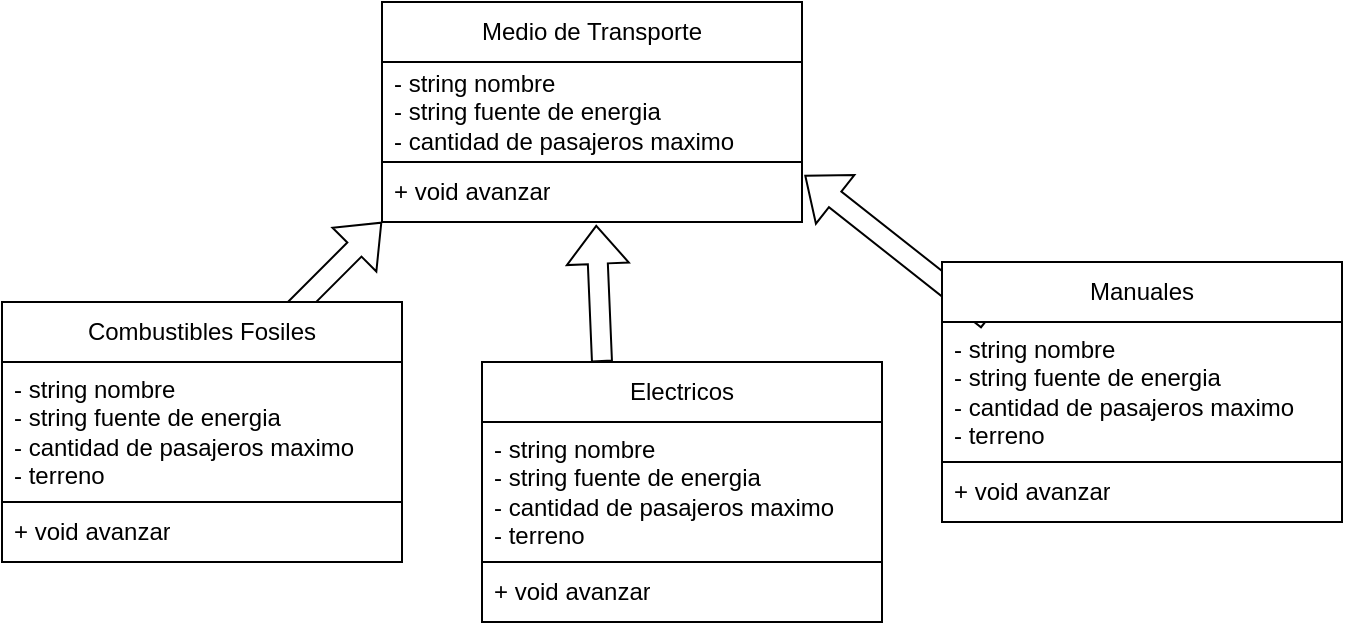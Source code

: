 <mxfile version="26.2.14">
  <diagram name="Page-1" id="7MziqTJtRVULlghhqKGb">
    <mxGraphModel dx="1042" dy="562" grid="1" gridSize="10" guides="1" tooltips="1" connect="1" arrows="1" fold="1" page="1" pageScale="1" pageWidth="850" pageHeight="1100" math="0" shadow="0">
      <root>
        <mxCell id="0" />
        <mxCell id="1" parent="0" />
        <mxCell id="FD1AK0MsAcTXcXOlc3f2-2" value="Medio de Transporte" style="swimlane;fontStyle=0;childLayout=stackLayout;horizontal=1;startSize=30;horizontalStack=0;resizeParent=1;resizeParentMax=0;resizeLast=0;collapsible=1;marginBottom=0;whiteSpace=wrap;html=1;" vertex="1" parent="1">
          <mxGeometry x="250" y="140" width="210" height="110" as="geometry" />
        </mxCell>
        <mxCell id="FD1AK0MsAcTXcXOlc3f2-3" value="- string nombre&lt;div&gt;- string fuente de energia&lt;/div&gt;&lt;div&gt;- cantidad de pasajeros maximo&lt;/div&gt;" style="text;strokeColor=default;fillColor=none;align=left;verticalAlign=middle;spacingLeft=4;spacingRight=4;overflow=hidden;points=[[0,0.5],[1,0.5]];portConstraint=eastwest;rotatable=0;whiteSpace=wrap;html=1;" vertex="1" parent="FD1AK0MsAcTXcXOlc3f2-2">
          <mxGeometry y="30" width="210" height="50" as="geometry" />
        </mxCell>
        <mxCell id="FD1AK0MsAcTXcXOlc3f2-5" value="+ void avanzar" style="text;strokeColor=none;fillColor=none;align=left;verticalAlign=middle;spacingLeft=4;spacingRight=4;overflow=hidden;points=[[0,0.5],[1,0.5]];portConstraint=eastwest;rotatable=0;whiteSpace=wrap;html=1;" vertex="1" parent="FD1AK0MsAcTXcXOlc3f2-2">
          <mxGeometry y="80" width="210" height="30" as="geometry" />
        </mxCell>
        <mxCell id="FD1AK0MsAcTXcXOlc3f2-6" value="" style="shape=flexArrow;endArrow=classic;html=1;rounded=0;entryX=0.51;entryY=1.047;entryDx=0;entryDy=0;entryPerimeter=0;" edge="1" parent="1" target="FD1AK0MsAcTXcXOlc3f2-5">
          <mxGeometry width="50" height="50" relative="1" as="geometry">
            <mxPoint x="360" y="320" as="sourcePoint" />
            <mxPoint x="450" y="270" as="targetPoint" />
          </mxGeometry>
        </mxCell>
        <mxCell id="FD1AK0MsAcTXcXOlc3f2-7" value="Electricos" style="swimlane;fontStyle=0;childLayout=stackLayout;horizontal=1;startSize=30;horizontalStack=0;resizeParent=1;resizeParentMax=0;resizeLast=0;collapsible=1;marginBottom=0;whiteSpace=wrap;html=1;" vertex="1" parent="1">
          <mxGeometry x="300" y="320" width="200" height="130" as="geometry" />
        </mxCell>
        <mxCell id="FD1AK0MsAcTXcXOlc3f2-8" value="- string nombre&lt;div&gt;- string fuente de energia&lt;/div&gt;&lt;div&gt;- cantidad de pasajeros maximo&lt;/div&gt;&lt;div&gt;- terreno&lt;/div&gt;" style="text;strokeColor=default;fillColor=none;align=left;verticalAlign=middle;spacingLeft=4;spacingRight=4;overflow=hidden;points=[[0,0.5],[1,0.5]];portConstraint=eastwest;rotatable=0;whiteSpace=wrap;html=1;" vertex="1" parent="FD1AK0MsAcTXcXOlc3f2-7">
          <mxGeometry y="30" width="200" height="70" as="geometry" />
        </mxCell>
        <mxCell id="FD1AK0MsAcTXcXOlc3f2-10" value="+ void avanzar" style="text;strokeColor=none;fillColor=none;align=left;verticalAlign=middle;spacingLeft=4;spacingRight=4;overflow=hidden;points=[[0,0.5],[1,0.5]];portConstraint=eastwest;rotatable=0;whiteSpace=wrap;html=1;" vertex="1" parent="FD1AK0MsAcTXcXOlc3f2-7">
          <mxGeometry y="100" width="200" height="30" as="geometry" />
        </mxCell>
        <mxCell id="FD1AK0MsAcTXcXOlc3f2-11" value="" style="shape=flexArrow;endArrow=classic;html=1;rounded=0;entryX=1.006;entryY=0.22;entryDx=0;entryDy=0;entryPerimeter=0;" edge="1" parent="1" target="FD1AK0MsAcTXcXOlc3f2-5">
          <mxGeometry width="50" height="50" relative="1" as="geometry">
            <mxPoint x="553" y="299" as="sourcePoint" />
            <mxPoint x="550" y="230" as="targetPoint" />
          </mxGeometry>
        </mxCell>
        <mxCell id="FD1AK0MsAcTXcXOlc3f2-12" value="Manuales" style="swimlane;fontStyle=0;childLayout=stackLayout;horizontal=1;startSize=30;horizontalStack=0;resizeParent=1;resizeParentMax=0;resizeLast=0;collapsible=1;marginBottom=0;whiteSpace=wrap;html=1;" vertex="1" parent="1">
          <mxGeometry x="530" y="270" width="200" height="130" as="geometry" />
        </mxCell>
        <mxCell id="FD1AK0MsAcTXcXOlc3f2-13" value="- string nombre&lt;div&gt;- string fuente de energia&lt;/div&gt;&lt;div&gt;- cantidad de pasajeros maximo&lt;/div&gt;&lt;div&gt;- terreno&lt;/div&gt;" style="text;strokeColor=default;fillColor=none;align=left;verticalAlign=middle;spacingLeft=4;spacingRight=4;overflow=hidden;points=[[0,0.5],[1,0.5]];portConstraint=eastwest;rotatable=0;whiteSpace=wrap;html=1;" vertex="1" parent="FD1AK0MsAcTXcXOlc3f2-12">
          <mxGeometry y="30" width="200" height="70" as="geometry" />
        </mxCell>
        <mxCell id="FD1AK0MsAcTXcXOlc3f2-14" value="+ void avanzar" style="text;strokeColor=none;fillColor=none;align=left;verticalAlign=middle;spacingLeft=4;spacingRight=4;overflow=hidden;points=[[0,0.5],[1,0.5]];portConstraint=eastwest;rotatable=0;whiteSpace=wrap;html=1;" vertex="1" parent="FD1AK0MsAcTXcXOlc3f2-12">
          <mxGeometry y="100" width="200" height="30" as="geometry" />
        </mxCell>
        <mxCell id="FD1AK0MsAcTXcXOlc3f2-18" value="" style="shape=flexArrow;endArrow=classic;html=1;rounded=0;" edge="1" parent="1">
          <mxGeometry width="50" height="50" relative="1" as="geometry">
            <mxPoint x="200" y="300" as="sourcePoint" />
            <mxPoint x="250" y="250" as="targetPoint" />
          </mxGeometry>
        </mxCell>
        <mxCell id="FD1AK0MsAcTXcXOlc3f2-19" value="Combustibles Fosiles" style="swimlane;fontStyle=0;childLayout=stackLayout;horizontal=1;startSize=30;horizontalStack=0;resizeParent=1;resizeParentMax=0;resizeLast=0;collapsible=1;marginBottom=0;whiteSpace=wrap;html=1;" vertex="1" parent="1">
          <mxGeometry x="60" y="290" width="200" height="130" as="geometry" />
        </mxCell>
        <mxCell id="FD1AK0MsAcTXcXOlc3f2-20" value="- string nombre&lt;div&gt;- string fuente de energia&lt;/div&gt;&lt;div&gt;- cantidad de pasajeros maximo&lt;/div&gt;&lt;div&gt;- terreno&lt;/div&gt;" style="text;strokeColor=default;fillColor=none;align=left;verticalAlign=middle;spacingLeft=4;spacingRight=4;overflow=hidden;points=[[0,0.5],[1,0.5]];portConstraint=eastwest;rotatable=0;whiteSpace=wrap;html=1;" vertex="1" parent="FD1AK0MsAcTXcXOlc3f2-19">
          <mxGeometry y="30" width="200" height="70" as="geometry" />
        </mxCell>
        <mxCell id="FD1AK0MsAcTXcXOlc3f2-21" value="+ void avanzar" style="text;strokeColor=none;fillColor=none;align=left;verticalAlign=middle;spacingLeft=4;spacingRight=4;overflow=hidden;points=[[0,0.5],[1,0.5]];portConstraint=eastwest;rotatable=0;whiteSpace=wrap;html=1;" vertex="1" parent="FD1AK0MsAcTXcXOlc3f2-19">
          <mxGeometry y="100" width="200" height="30" as="geometry" />
        </mxCell>
      </root>
    </mxGraphModel>
  </diagram>
</mxfile>
